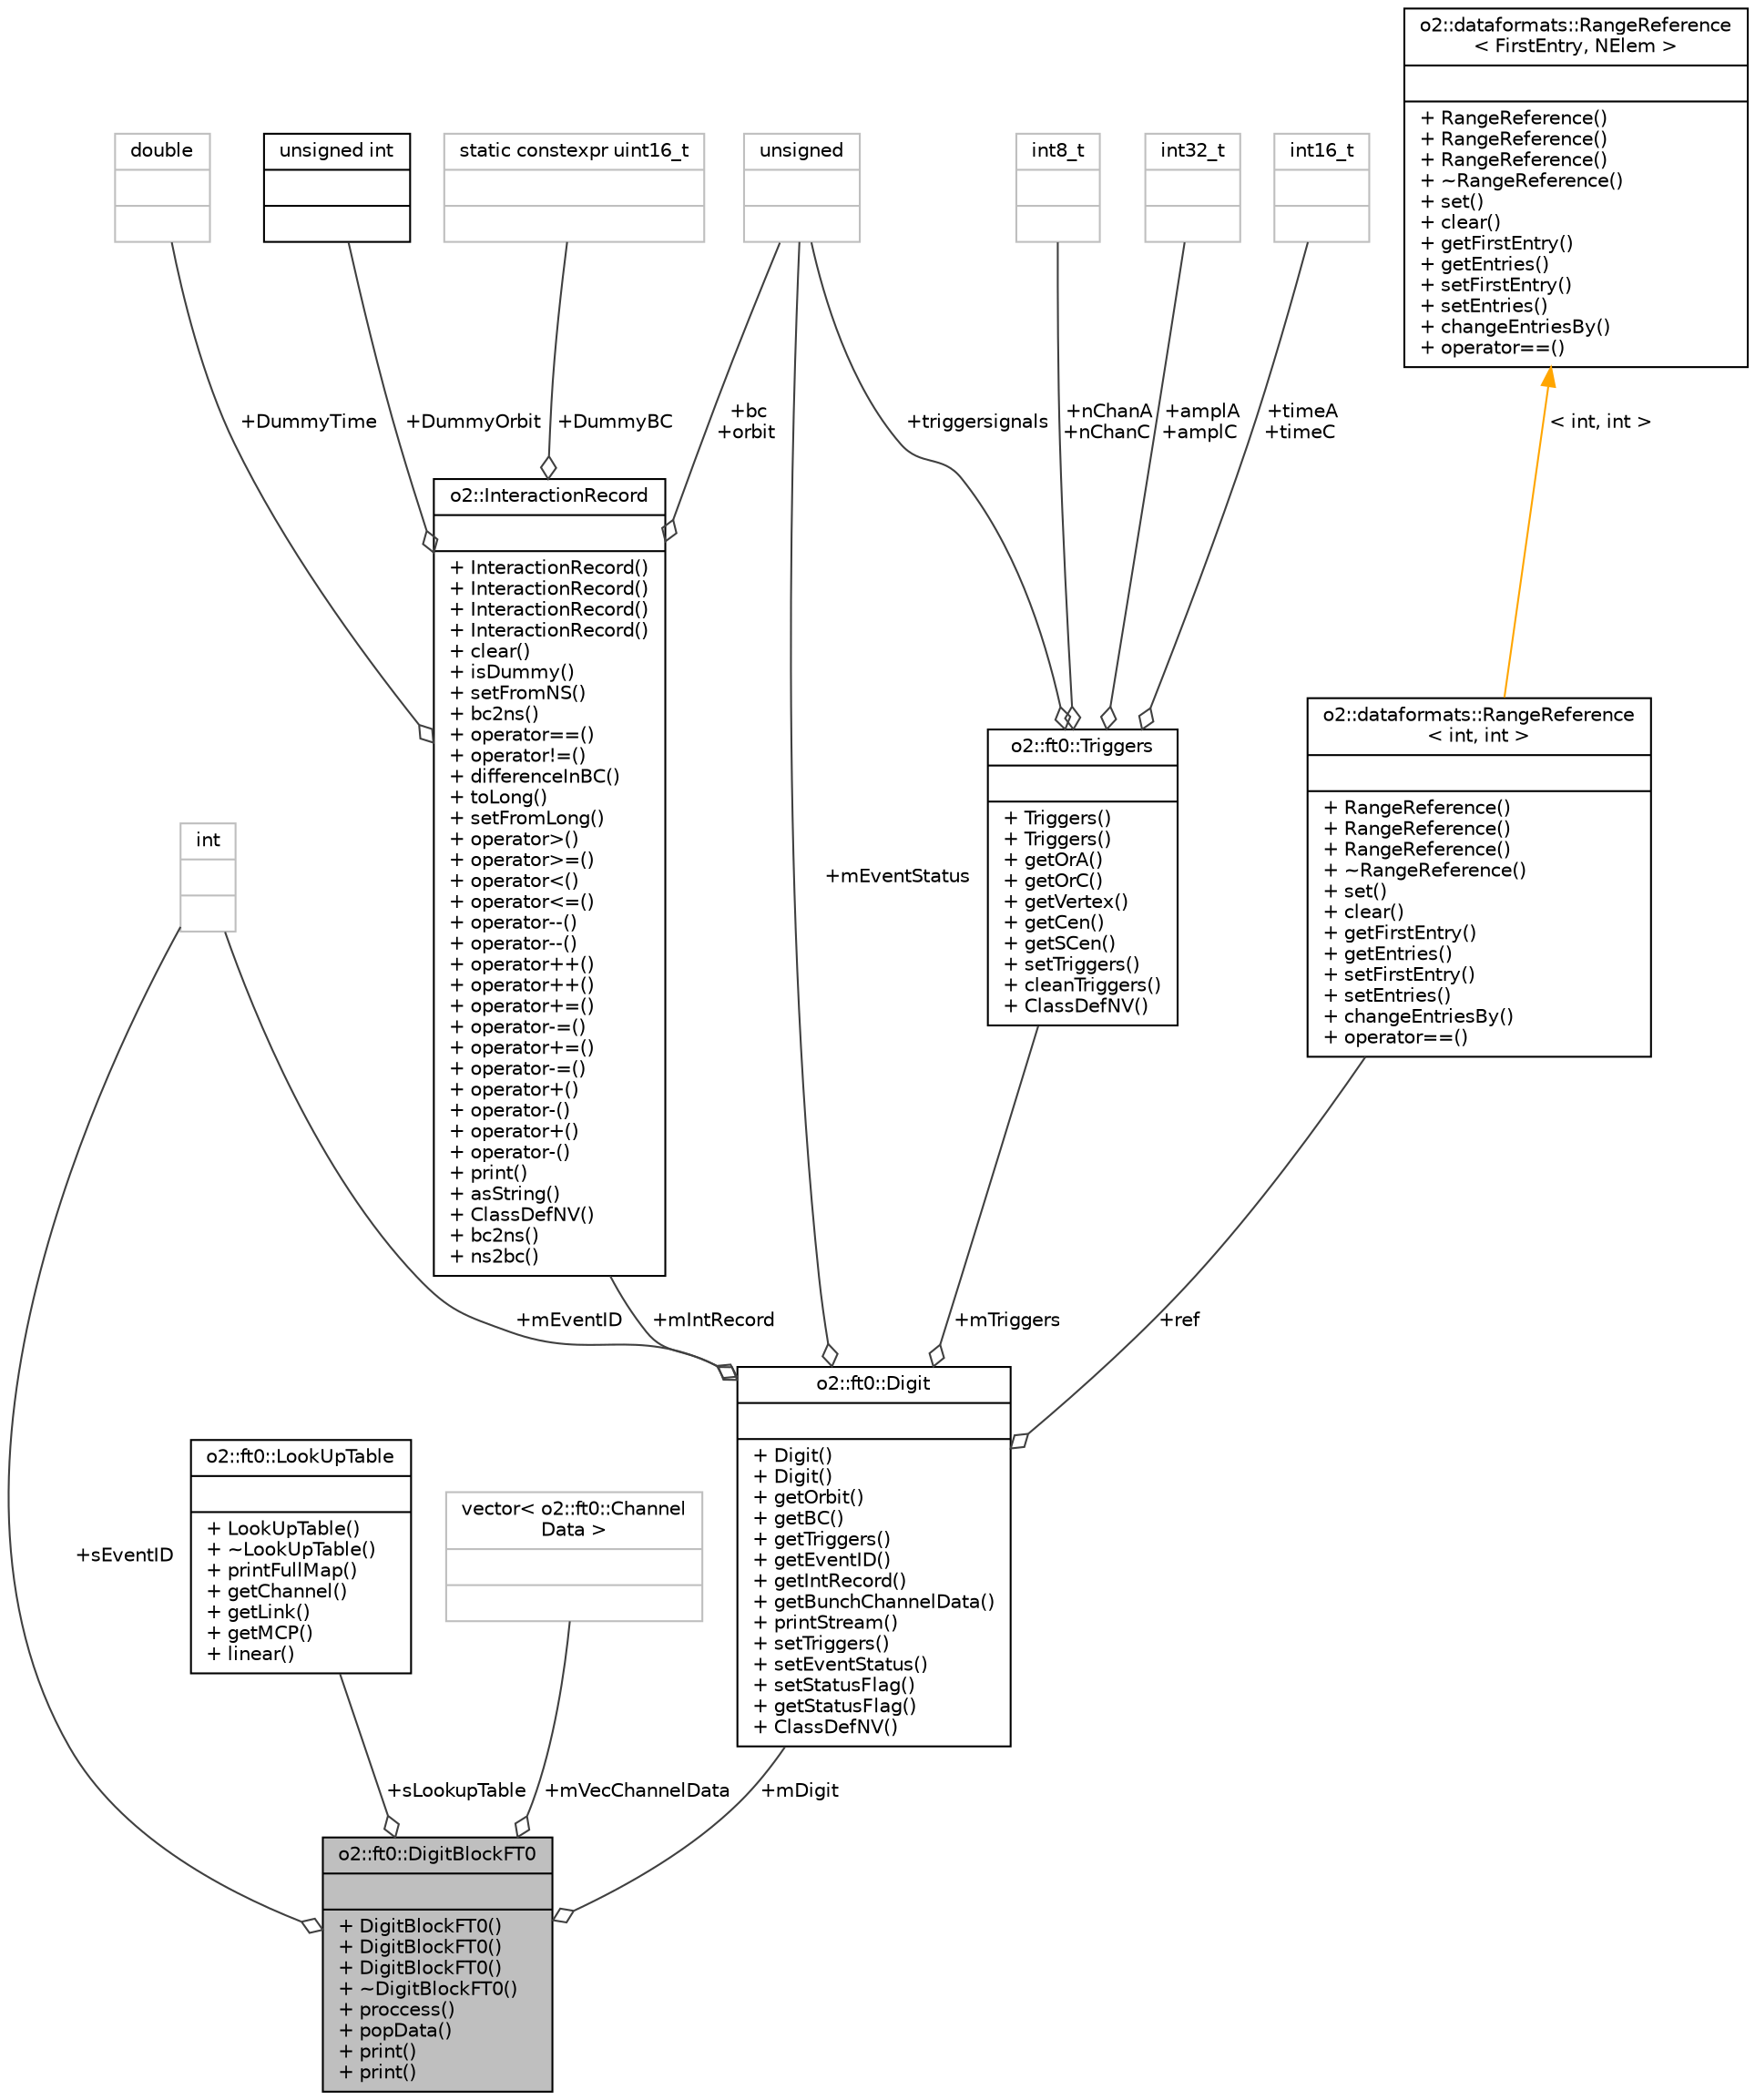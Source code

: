 digraph "o2::ft0::DigitBlockFT0"
{
 // INTERACTIVE_SVG=YES
  bgcolor="transparent";
  edge [fontname="Helvetica",fontsize="10",labelfontname="Helvetica",labelfontsize="10"];
  node [fontname="Helvetica",fontsize="10",shape=record];
  Node1 [label="{o2::ft0::DigitBlockFT0\n||+ DigitBlockFT0()\l+ DigitBlockFT0()\l+ DigitBlockFT0()\l+ ~DigitBlockFT0()\l+ proccess()\l+ popData()\l+ print()\l+ print()\l}",height=0.2,width=0.4,color="black", fillcolor="grey75", style="filled", fontcolor="black"];
  Node2 -> Node1 [color="grey25",fontsize="10",style="solid",label=" +sEventID" ,arrowhead="odiamond",fontname="Helvetica"];
  Node2 [label="{int\n||}",height=0.2,width=0.4,color="grey75"];
  Node3 -> Node1 [color="grey25",fontsize="10",style="solid",label=" +sLookupTable" ,arrowhead="odiamond",fontname="Helvetica"];
  Node3 [label="{o2::ft0::LookUpTable\n||+ LookUpTable()\l+ ~LookUpTable()\l+ printFullMap()\l+ getChannel()\l+ getLink()\l+ getMCP()\l+ linear()\l}",height=0.2,width=0.4,color="black",URL="$d3/df0/classo2_1_1ft0_1_1LookUpTable.html"];
  Node4 -> Node1 [color="grey25",fontsize="10",style="solid",label=" +mVecChannelData" ,arrowhead="odiamond",fontname="Helvetica"];
  Node4 [label="{vector\< o2::ft0::Channel\lData \>\n||}",height=0.2,width=0.4,color="grey75"];
  Node5 -> Node1 [color="grey25",fontsize="10",style="solid",label=" +mDigit" ,arrowhead="odiamond",fontname="Helvetica"];
  Node5 [label="{o2::ft0::Digit\n||+ Digit()\l+ Digit()\l+ getOrbit()\l+ getBC()\l+ getTriggers()\l+ getEventID()\l+ getIntRecord()\l+ getBunchChannelData()\l+ printStream()\l+ setTriggers()\l+ setEventStatus()\l+ setStatusFlag()\l+ getStatusFlag()\l+ ClassDefNV()\l}",height=0.2,width=0.4,color="black",URL="$d0/da1/structo2_1_1ft0_1_1Digit.html",tooltip="FIT digit implementation for. "];
  Node6 -> Node5 [color="grey25",fontsize="10",style="solid",label=" +mIntRecord" ,arrowhead="odiamond",fontname="Helvetica"];
  Node6 [label="{o2::InteractionRecord\n||+ InteractionRecord()\l+ InteractionRecord()\l+ InteractionRecord()\l+ InteractionRecord()\l+ clear()\l+ isDummy()\l+ setFromNS()\l+ bc2ns()\l+ operator==()\l+ operator!=()\l+ differenceInBC()\l+ toLong()\l+ setFromLong()\l+ operator\>()\l+ operator\>=()\l+ operator\<()\l+ operator\<=()\l+ operator--()\l+ operator--()\l+ operator++()\l+ operator++()\l+ operator+=()\l+ operator-=()\l+ operator+=()\l+ operator-=()\l+ operator+()\l+ operator-()\l+ operator+()\l+ operator-()\l+ print()\l+ asString()\l+ ClassDefNV()\l+ bc2ns()\l+ ns2bc()\l}",height=0.2,width=0.4,color="black",URL="$d1/d21/structo2_1_1InteractionRecord.html"];
  Node7 -> Node6 [color="grey25",fontsize="10",style="solid",label=" +DummyTime" ,arrowhead="odiamond",fontname="Helvetica"];
  Node7 [label="{double\n||}",height=0.2,width=0.4,color="grey75"];
  Node8 -> Node6 [color="grey25",fontsize="10",style="solid",label=" +DummyOrbit" ,arrowhead="odiamond",fontname="Helvetica"];
  Node8 [label="{unsigned int\n||}",height=0.2,width=0.4,color="black",URL="$d2/d5f/classunsigned_01int.html"];
  Node9 -> Node6 [color="grey25",fontsize="10",style="solid",label=" +bc\n+orbit" ,arrowhead="odiamond",fontname="Helvetica"];
  Node9 [label="{unsigned\n||}",height=0.2,width=0.4,color="grey75"];
  Node10 -> Node6 [color="grey25",fontsize="10",style="solid",label=" +DummyBC" ,arrowhead="odiamond",fontname="Helvetica"];
  Node10 [label="{static constexpr uint16_t\n||}",height=0.2,width=0.4,color="grey75"];
  Node2 -> Node5 [color="grey25",fontsize="10",style="solid",label=" +mEventID" ,arrowhead="odiamond",fontname="Helvetica"];
  Node11 -> Node5 [color="grey25",fontsize="10",style="solid",label=" +mTriggers" ,arrowhead="odiamond",fontname="Helvetica"];
  Node11 [label="{o2::ft0::Triggers\n||+ Triggers()\l+ Triggers()\l+ getOrA()\l+ getOrC()\l+ getVertex()\l+ getCen()\l+ getSCen()\l+ setTriggers()\l+ cleanTriggers()\l+ ClassDefNV()\l}",height=0.2,width=0.4,color="black",URL="$db/df8/structo2_1_1ft0_1_1Triggers.html"];
  Node12 -> Node11 [color="grey25",fontsize="10",style="solid",label=" +nChanA\n+nChanC" ,arrowhead="odiamond",fontname="Helvetica"];
  Node12 [label="{int8_t\n||}",height=0.2,width=0.4,color="grey75"];
  Node13 -> Node11 [color="grey25",fontsize="10",style="solid",label=" +amplA\n+amplC" ,arrowhead="odiamond",fontname="Helvetica"];
  Node13 [label="{int32_t\n||}",height=0.2,width=0.4,color="grey75"];
  Node14 -> Node11 [color="grey25",fontsize="10",style="solid",label=" +timeA\n+timeC" ,arrowhead="odiamond",fontname="Helvetica"];
  Node14 [label="{int16_t\n||}",height=0.2,width=0.4,color="grey75"];
  Node9 -> Node11 [color="grey25",fontsize="10",style="solid",label=" +triggersignals" ,arrowhead="odiamond",fontname="Helvetica"];
  Node15 -> Node5 [color="grey25",fontsize="10",style="solid",label=" +ref" ,arrowhead="odiamond",fontname="Helvetica"];
  Node15 [label="{o2::dataformats::RangeReference\l\< int, int \>\n||+ RangeReference()\l+ RangeReference()\l+ RangeReference()\l+ ~RangeReference()\l+ set()\l+ clear()\l+ getFirstEntry()\l+ getEntries()\l+ setFirstEntry()\l+ setEntries()\l+ changeEntriesBy()\l+ operator==()\l}",height=0.2,width=0.4,color="black",URL="$d7/dc7/classo2_1_1dataformats_1_1RangeReference.html"];
  Node16 -> Node15 [dir="back",color="orange",fontsize="10",style="solid",label=" \< int, int \>" ,fontname="Helvetica"];
  Node16 [label="{o2::dataformats::RangeReference\l\< FirstEntry, NElem \>\n||+ RangeReference()\l+ RangeReference()\l+ RangeReference()\l+ ~RangeReference()\l+ set()\l+ clear()\l+ getFirstEntry()\l+ getEntries()\l+ setFirstEntry()\l+ setEntries()\l+ changeEntriesBy()\l+ operator==()\l}",height=0.2,width=0.4,color="black",URL="$d7/dc7/classo2_1_1dataformats_1_1RangeReference.html"];
  Node9 -> Node5 [color="grey25",fontsize="10",style="solid",label=" +mEventStatus" ,arrowhead="odiamond",fontname="Helvetica"];
}
